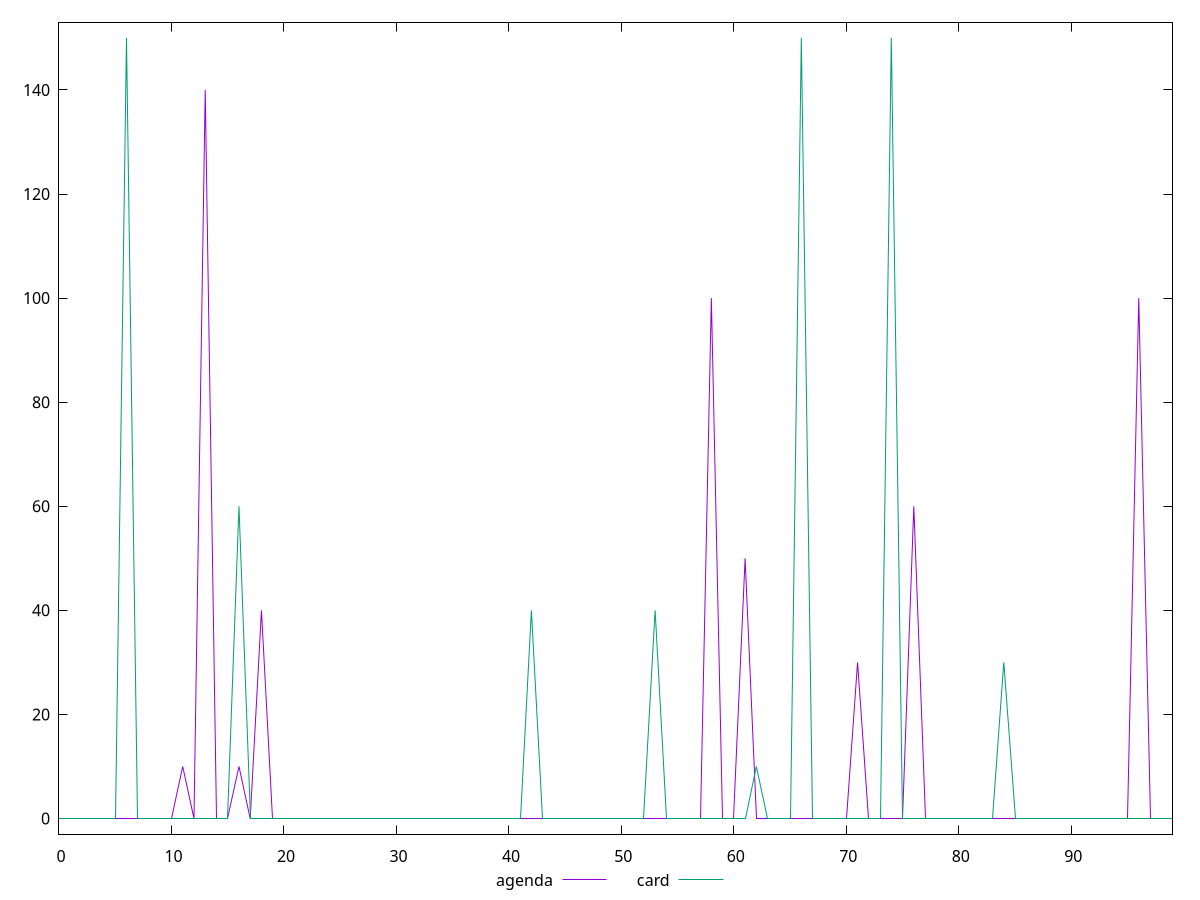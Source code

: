 reset

$agenda <<EOF
0 0
1 0
2 0
3 0
4 0
5 0
6 0
7 0
8 0
9 0
10 0
11 10
12 0
13 140
14 0
15 0
16 10
17 0
18 40
19 0
20 0
21 0
22 0
23 0
24 0
25 0
26 0
27 0
28 0
29 0
30 0
31 0
32 0
33 0
34 0
35 0
36 0
37 0
38 0
39 0
40 0
41 0
42 0
43 0
44 0
45 0
46 0
47 0
48 0
49 0
50 0
51 0
52 0
53 0
54 0
55 0
56 0
57 0
58 100
59 0
60 0
61 50
62 0
63 0
64 0
65 0
66 0
67 0
68 0
69 0
70 0
71 30
72 0
73 0
74 0
75 0
76 60
77 0
78 0
79 0
80 0
81 0
82 0
83 0
84 0
85 0
86 0
87 0
88 0
89 0
90 0
91 0
92 0
93 0
94 0
95 0
96 100
97 0
98 0
99 0
EOF

$card <<EOF
0 0
1 0
2 0
3 0
4 0
5 0
6 150
7 0
8 0
9 0
10 0
11 0
12 0
13 0
14 0
15 0
16 60
17 0
18 0
19 0
20 0
21 0
22 0
23 0
24 0
25 0
26 0
27 0
28 0
29 0
30 0
31 0
32 0
33 0
34 0
35 0
36 0
37 0
38 0
39 0
40 0
41 0
42 40
43 0
44 0
45 0
46 0
47 0
48 0
49 0
50 0
51 0
52 0
53 40
54 0
55 0
56 0
57 0
58 0
59 0
60 0
61 0
62 10
63 0
64 0
65 0
66 150
67 0
68 0
69 0
70 0
71 0
72 0
73 0
74 150
75 0
76 0
77 0
78 0
79 0
80 0
81 0
82 0
83 0
84 30
85 0
86 0
87 0
88 0
89 0
90 0
91 0
92 0
93 0
94 0
95 0
96 0
97 0
98 0
99 0
EOF

set key outside below
set xrange [0:99]
set yrange [-3:153]
set trange [-3:153]
set terminal svg size 640, 520 enhanced background rgb 'white'
set output "reports/report_00028_2021-02-24T12-49-42.674Z/unused-css-rules/comparison/line/1_vs_2.svg"

plot $agenda title "agenda" with line, \
     $card title "card" with line

reset
